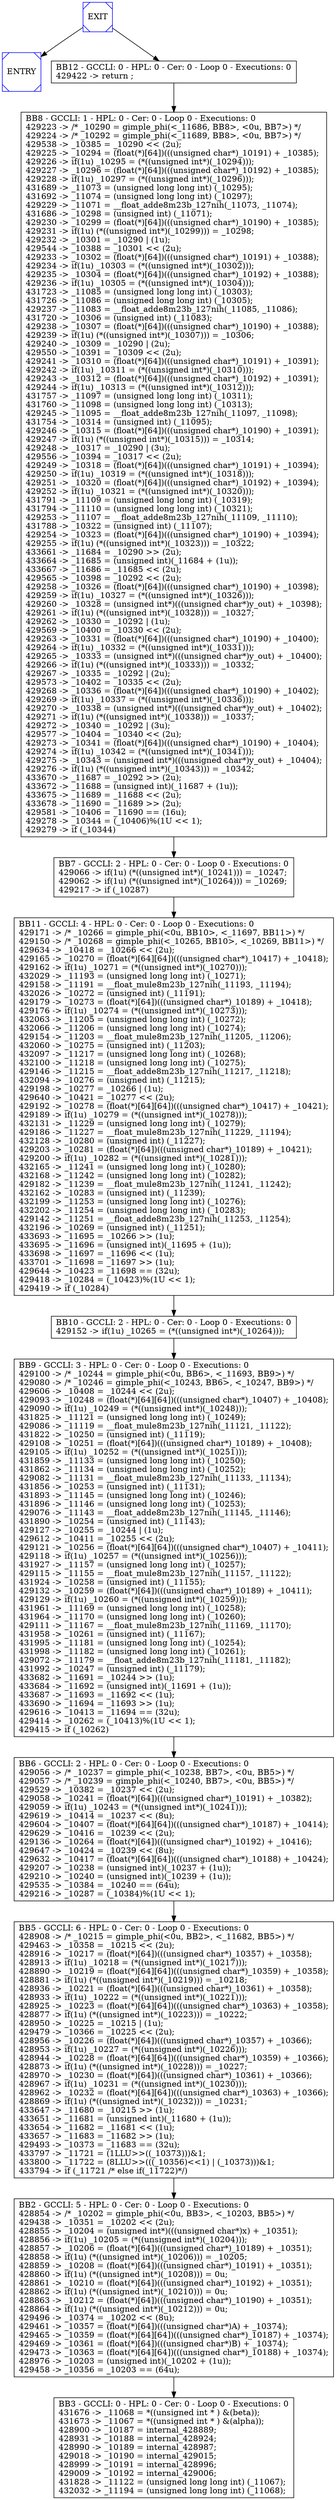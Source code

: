 digraph G {
0[color=blue,shape=Msquare, label="ENTRY"];
1[color=blue,shape=Msquare, label="EXIT"];
2[shape=box, label="BB2 - GCCLI: 5 - HPL: 0 - Cer: 0 - Loop 0 - Executions: 0\l428854 -> /* _10202 = gimple_phi(<0u, BB3>, <_10203, BB5>) */\l429438 -> _10351 = _10202 << (2u);\l428855 -> _10204 = (unsigned int*)(((unsigned char*)x) + _10351);\l428856 -> if(1u) _10205 = (*((unsigned int*)(_10204)));\l428857 -> _10206 = (float(*)[64])(((unsigned char*)_10189) + _10351);\l428858 -> if(1u) (*((unsigned int*)(_10206))) = _10205;\l428859 -> _10208 = (float(*)[64])(((unsigned char*)_10191) + _10351);\l428860 -> if(1u) (*((unsigned int*)(_10208))) = 0u;\l428861 -> _10210 = (float(*)[64])(((unsigned char*)_10192) + _10351);\l428862 -> if(1u) (*((unsigned int*)(_10210))) = 0u;\l428863 -> _10212 = (float(*)[64])(((unsigned char*)_10190) + _10351);\l428864 -> if(1u) (*((unsigned int*)(_10212))) = 0u;\l429496 -> _10374 = _10202 << (8u);\l429461 -> _10357 = (float(*)[64])(((unsigned char*)A) + _10374);\l429465 -> _10359 = (float(*)[64][64])(((unsigned char*)_10187) + _10374);\l429469 -> _10361 = (float(*)[64])(((unsigned char*)B) + _10374);\l429473 -> _10363 = (float(*)[64][64])(((unsigned char*)_10188) + _10374);\l428976 -> _10203 = (unsigned int)(_10202 + (1u));\l429458 -> _10356 = _10203 == (64u);\l"];
3[shape=box, label="BB3 - GCCLI: 0 - HPL: 0 - Cer: 0 - Loop 0 - Executions: 0\n431676 -> _11068 = *((unsigned int * ) &(beta));\l431673 -> _11067 = *((unsigned int * ) &(alpha));\l428900 -> _10187 = internal_428889;\l428931 -> _10188 = internal_428924;\l428990 -> _10189 = internal_428987;\l429018 -> _10190 = internal_429015;\l428999 -> _10191 = internal_428996;\l429009 -> _10192 = internal_429006;\l431828 -> _11122 = (unsigned long long int) (_11067);\l432032 -> _11194 = (unsigned long long int) (_11068);\l"];
4[shape=box, label="BB5 - GCCLI: 6 - HPL: 0 - Cer: 0 - Loop 0 - Executions: 0\l428908 -> /* _10215 = gimple_phi(<0u, BB2>, <_11682, BB5>) */\l429463 -> _10358 = _10215 << (2u);\l428916 -> _10217 = (float(*)[64])(((unsigned char*)_10357) + _10358);\l428913 -> if(1u) _10218 = (*((unsigned int*)(_10217)));\l428890 -> _10219 = (float(*)[64][64])(((unsigned char*)_10359) + _10358);\l428881 -> if(1u) (*((unsigned int*)(_10219))) = _10218;\l428936 -> _10221 = (float(*)[64])(((unsigned char*)_10361) + _10358);\l428933 -> if(1u) _10222 = (*((unsigned int*)(_10221)));\l428925 -> _10223 = (float(*)[64][64])(((unsigned char*)_10363) + _10358);\l428877 -> if(1u) (*((unsigned int*)(_10223))) = _10222;\l428950 -> _10225 = _10215 | (1u);\l429479 -> _10366 = _10225 << (2u);\l428956 -> _10226 = (float(*)[64])(((unsigned char*)_10357) + _10366);\l428953 -> if(1u) _10227 = (*((unsigned int*)(_10226)));\l428944 -> _10228 = (float(*)[64][64])(((unsigned char*)_10359) + _10366);\l428873 -> if(1u) (*((unsigned int*)(_10228))) = _10227;\l428970 -> _10230 = (float(*)[64])(((unsigned char*)_10361) + _10366);\l428967 -> if(1u) _10231 = (*((unsigned int*)(_10230)));\l428962 -> _10232 = (float(*)[64][64])(((unsigned char*)_10363) + _10366);\l428869 -> if(1u) (*((unsigned int*)(_10232))) = _10231;\l433647 -> _11680 = _10215 >> (1u);\l433651 -> _11681 = (unsigned int)(_11680 + (1u));\l433654 -> _11682 = _11681 << (1u);\l433657 -> _11683 = _11682 >> (1u);\l429493 -> _10373 = _11683 == (32u);\l433797 -> _11721 = (1LLU>>((_10373)))&1;\l433800 -> _11722 = (8LLU>>(((_10356)<<1) | (_10373)))&1;\l433794 -> if (_11721 /* else if(_11722)*/)\l"];
5[shape=box, label="BB6 - GCCLI: 2 - HPL: 0 - Cer: 0 - Loop 0 - Executions: 0\l429056 -> /* _10237 = gimple_phi(<_10238, BB7>, <0u, BB5>) */\l429057 -> /* _10239 = gimple_phi(<_10240, BB7>, <0u, BB5>) */\l429529 -> _10382 = _10237 << (2u);\l429058 -> _10241 = (float(*)[64])(((unsigned char*)_10191) + _10382);\l429059 -> if(1u) _10243 = (*((unsigned int*)(_10241)));\l429619 -> _10414 = _10237 << (8u);\l429604 -> _10407 = (float(*)[64][64])(((unsigned char*)_10187) + _10414);\l429629 -> _10416 = _10239 << (2u);\l429136 -> _10264 = (float(*)[64])(((unsigned char*)_10192) + _10416);\l429647 -> _10424 = _10239 << (8u);\l429632 -> _10417 = (float(*)[64][64])(((unsigned char*)_10188) + _10424);\l429207 -> _10238 = (unsigned int)(_10237 + (1u));\l429210 -> _10240 = (unsigned int)(_10239 + (1u));\l429535 -> _10384 = _10240 == (64u);\l429216 -> _10287 = (_10384)%(1U << 1);\l"];
6[shape=box, label="BB7 - GCCLI: 2 - HPL: 0 - Cer: 0 - Loop 0 - Executions: 0\n429066 -> if(1u) (*((unsigned int*)(_10241))) = _10247;\l429062 -> if(1u) (*((unsigned int*)(_10264))) = _10269;\l429217 -> if (_10287)\l"];
7[shape=box, label="BB8 - GCCLI: 1 - HPL: 0 - Cer: 0 - Loop 0 - Executions: 0\l429223 -> /* _10290 = gimple_phi(<_11686, BB8>, <0u, BB7>) */\l429224 -> /* _10292 = gimple_phi(<_11689, BB8>, <0u, BB7>) */\l429538 -> _10385 = _10290 << (2u);\l429225 -> _10294 = (float(*)[64])(((unsigned char*)_10191) + _10385);\l429226 -> if(1u) _10295 = (*((unsigned int*)(_10294)));\l429227 -> _10296 = (float(*)[64])(((unsigned char*)_10192) + _10385);\l429228 -> if(1u) _10297 = (*((unsigned int*)(_10296)));\l431689 -> _11073 = (unsigned long long int) (_10295);\l431692 -> _11074 = (unsigned long long int) (_10297);\l429229 -> _11071 = __float_adde8m23b_127nih(_11073, _11074);\l431686 -> _10298 = (unsigned int) (_11071);\l429230 -> _10299 = (float(*)[64])(((unsigned char*)_10190) + _10385);\l429231 -> if(1u) (*((unsigned int*)(_10299))) = _10298;\l429232 -> _10301 = _10290 | (1u);\l429544 -> _10388 = _10301 << (2u);\l429233 -> _10302 = (float(*)[64])(((unsigned char*)_10191) + _10388);\l429234 -> if(1u) _10303 = (*((unsigned int*)(_10302)));\l429235 -> _10304 = (float(*)[64])(((unsigned char*)_10192) + _10388);\l429236 -> if(1u) _10305 = (*((unsigned int*)(_10304)));\l431723 -> _11085 = (unsigned long long int) (_10303);\l431726 -> _11086 = (unsigned long long int) (_10305);\l429237 -> _11083 = __float_adde8m23b_127nih(_11085, _11086);\l431720 -> _10306 = (unsigned int) (_11083);\l429238 -> _10307 = (float(*)[64])(((unsigned char*)_10190) + _10388);\l429239 -> if(1u) (*((unsigned int*)(_10307))) = _10306;\l429240 -> _10309 = _10290 | (2u);\l429550 -> _10391 = _10309 << (2u);\l429241 -> _10310 = (float(*)[64])(((unsigned char*)_10191) + _10391);\l429242 -> if(1u) _10311 = (*((unsigned int*)(_10310)));\l429243 -> _10312 = (float(*)[64])(((unsigned char*)_10192) + _10391);\l429244 -> if(1u) _10313 = (*((unsigned int*)(_10312)));\l431757 -> _11097 = (unsigned long long int) (_10311);\l431760 -> _11098 = (unsigned long long int) (_10313);\l429245 -> _11095 = __float_adde8m23b_127nih(_11097, _11098);\l431754 -> _10314 = (unsigned int) (_11095);\l429246 -> _10315 = (float(*)[64])(((unsigned char*)_10190) + _10391);\l429247 -> if(1u) (*((unsigned int*)(_10315))) = _10314;\l429248 -> _10317 = _10290 | (3u);\l429556 -> _10394 = _10317 << (2u);\l429249 -> _10318 = (float(*)[64])(((unsigned char*)_10191) + _10394);\l429250 -> if(1u) _10319 = (*((unsigned int*)(_10318)));\l429251 -> _10320 = (float(*)[64])(((unsigned char*)_10192) + _10394);\l429252 -> if(1u) _10321 = (*((unsigned int*)(_10320)));\l431791 -> _11109 = (unsigned long long int) (_10319);\l431794 -> _11110 = (unsigned long long int) (_10321);\l429253 -> _11107 = __float_adde8m23b_127nih(_11109, _11110);\l431788 -> _10322 = (unsigned int) (_11107);\l429254 -> _10323 = (float(*)[64])(((unsigned char*)_10190) + _10394);\l429255 -> if(1u) (*((unsigned int*)(_10323))) = _10322;\l433661 -> _11684 = _10290 >> (2u);\l433664 -> _11685 = (unsigned int)(_11684 + (1u));\l433667 -> _11686 = _11685 << (2u);\l429565 -> _10398 = _10292 << (2u);\l429258 -> _10326 = (float(*)[64])(((unsigned char*)_10190) + _10398);\l429259 -> if(1u) _10327 = (*((unsigned int*)(_10326)));\l429260 -> _10328 = (unsigned int*)(((unsigned char*)y_out) + _10398);\l429261 -> if(1u) (*((unsigned int*)(_10328))) = _10327;\l429262 -> _10330 = _10292 | (1u);\l429569 -> _10400 = _10330 << (2u);\l429263 -> _10331 = (float(*)[64])(((unsigned char*)_10190) + _10400);\l429264 -> if(1u) _10332 = (*((unsigned int*)(_10331)));\l429265 -> _10333 = (unsigned int*)(((unsigned char*)y_out) + _10400);\l429266 -> if(1u) (*((unsigned int*)(_10333))) = _10332;\l429267 -> _10335 = _10292 | (2u);\l429573 -> _10402 = _10335 << (2u);\l429268 -> _10336 = (float(*)[64])(((unsigned char*)_10190) + _10402);\l429269 -> if(1u) _10337 = (*((unsigned int*)(_10336)));\l429270 -> _10338 = (unsigned int*)(((unsigned char*)y_out) + _10402);\l429271 -> if(1u) (*((unsigned int*)(_10338))) = _10337;\l429272 -> _10340 = _10292 | (3u);\l429577 -> _10404 = _10340 << (2u);\l429273 -> _10341 = (float(*)[64])(((unsigned char*)_10190) + _10404);\l429274 -> if(1u) _10342 = (*((unsigned int*)(_10341)));\l429275 -> _10343 = (unsigned int*)(((unsigned char*)y_out) + _10404);\l429276 -> if(1u) (*((unsigned int*)(_10343))) = _10342;\l433670 -> _11687 = _10292 >> (2u);\l433672 -> _11688 = (unsigned int)(_11687 + (1u));\l433675 -> _11689 = _11688 << (2u);\l433678 -> _11690 = _11689 >> (2u);\l429581 -> _10406 = _11690 == (16u);\l429278 -> _10344 = (_10406)%(1U << 1);\l429279 -> if (_10344)\l"];
8[shape=box, label="BB9 - GCCLI: 3 - HPL: 0 - Cer: 0 - Loop 0 - Executions: 0\l429100 -> /* _10244 = gimple_phi(<0u, BB6>, <_11693, BB9>) */\l429080 -> /* _10246 = gimple_phi(<_10243, BB6>, <_10247, BB9>) */\l429606 -> _10408 = _10244 << (2u);\l429093 -> _10248 = (float(*)[64][64])(((unsigned char*)_10407) + _10408);\l429090 -> if(1u) _10249 = (*((unsigned int*)(_10248)));\l431825 -> _11121 = (unsigned long long int) (_10249);\l429086 -> _11119 = __float_mule8m23b_127nih(_11121, _11122);\l431822 -> _10250 = (unsigned int) (_11119);\l429108 -> _10251 = (float(*)[64])(((unsigned char*)_10189) + _10408);\l429105 -> if(1u) _10252 = (*((unsigned int*)(_10251)));\l431859 -> _11133 = (unsigned long long int) (_10250);\l431862 -> _11134 = (unsigned long long int) (_10252);\l429082 -> _11131 = __float_mule8m23b_127nih(_11133, _11134);\l431856 -> _10253 = (unsigned int) (_11131);\l431893 -> _11145 = (unsigned long long int) (_10246);\l431896 -> _11146 = (unsigned long long int) (_10253);\l429076 -> _11143 = __float_adde8m23b_127nih(_11145, _11146);\l431890 -> _10254 = (unsigned int) (_11143);\l429127 -> _10255 = _10244 | (1u);\l429612 -> _10411 = _10255 << (2u);\l429121 -> _10256 = (float(*)[64][64])(((unsigned char*)_10407) + _10411);\l429118 -> if(1u) _10257 = (*((unsigned int*)(_10256)));\l431927 -> _11157 = (unsigned long long int) (_10257);\l429115 -> _11155 = __float_mule8m23b_127nih(_11157, _11122);\l431924 -> _10258 = (unsigned int) (_11155);\l429132 -> _10259 = (float(*)[64])(((unsigned char*)_10189) + _10411);\l429129 -> if(1u) _10260 = (*((unsigned int*)(_10259)));\l431961 -> _11169 = (unsigned long long int) (_10258);\l431964 -> _11170 = (unsigned long long int) (_10260);\l429111 -> _11167 = __float_mule8m23b_127nih(_11169, _11170);\l431958 -> _10261 = (unsigned int) (_11167);\l431995 -> _11181 = (unsigned long long int) (_10254);\l431998 -> _11182 = (unsigned long long int) (_10261);\l429072 -> _11179 = __float_adde8m23b_127nih(_11181, _11182);\l431992 -> _10247 = (unsigned int) (_11179);\l433682 -> _11691 = _10244 >> (1u);\l433684 -> _11692 = (unsigned int)(_11691 + (1u));\l433687 -> _11693 = _11692 << (1u);\l433690 -> _11694 = _11693 >> (1u);\l429616 -> _10413 = _11694 == (32u);\l429414 -> _10262 = (_10413)%(1U << 1);\l429415 -> if (_10262)\l"];
9[shape=box, label="BB10 - GCCLI: 2 - HPL: 0 - Cer: 0 - Loop 0 - Executions: 0\n429152 -> if(1u) _10265 = (*((unsigned int*)(_10264)));\l"];
10[shape=box, label="BB11 - GCCLI: 4 - HPL: 0 - Cer: 0 - Loop 0 - Executions: 0\l429171 -> /* _10266 = gimple_phi(<0u, BB10>, <_11697, BB11>) */\l429150 -> /* _10268 = gimple_phi(<_10265, BB10>, <_10269, BB11>) */\l429634 -> _10418 = _10266 << (2u);\l429165 -> _10270 = (float(*)[64][64])(((unsigned char*)_10417) + _10418);\l429162 -> if(1u) _10271 = (*((unsigned int*)(_10270)));\l432029 -> _11193 = (unsigned long long int) (_10271);\l429158 -> _11191 = __float_mule8m23b_127nih(_11193, _11194);\l432026 -> _10272 = (unsigned int) (_11191);\l429179 -> _10273 = (float(*)[64])(((unsigned char*)_10189) + _10418);\l429176 -> if(1u) _10274 = (*((unsigned int*)(_10273)));\l432063 -> _11205 = (unsigned long long int) (_10272);\l432066 -> _11206 = (unsigned long long int) (_10274);\l429154 -> _11203 = __float_mule8m23b_127nih(_11205, _11206);\l432060 -> _10275 = (unsigned int) (_11203);\l432097 -> _11217 = (unsigned long long int) (_10268);\l432100 -> _11218 = (unsigned long long int) (_10275);\l429146 -> _11215 = __float_adde8m23b_127nih(_11217, _11218);\l432094 -> _10276 = (unsigned int) (_11215);\l429198 -> _10277 = _10266 | (1u);\l429640 -> _10421 = _10277 << (2u);\l429192 -> _10278 = (float(*)[64][64])(((unsigned char*)_10417) + _10421);\l429189 -> if(1u) _10279 = (*((unsigned int*)(_10278)));\l432131 -> _11229 = (unsigned long long int) (_10279);\l429186 -> _11227 = __float_mule8m23b_127nih(_11229, _11194);\l432128 -> _10280 = (unsigned int) (_11227);\l429203 -> _10281 = (float(*)[64])(((unsigned char*)_10189) + _10421);\l429200 -> if(1u) _10282 = (*((unsigned int*)(_10281)));\l432165 -> _11241 = (unsigned long long int) (_10280);\l432168 -> _11242 = (unsigned long long int) (_10282);\l429182 -> _11239 = __float_mule8m23b_127nih(_11241, _11242);\l432162 -> _10283 = (unsigned int) (_11239);\l432199 -> _11253 = (unsigned long long int) (_10276);\l432202 -> _11254 = (unsigned long long int) (_10283);\l429142 -> _11251 = __float_adde8m23b_127nih(_11253, _11254);\l432196 -> _10269 = (unsigned int) (_11251);\l433693 -> _11695 = _10266 >> (1u);\l433695 -> _11696 = (unsigned int)(_11695 + (1u));\l433698 -> _11697 = _11696 << (1u);\l433701 -> _11698 = _11697 >> (1u);\l429644 -> _10423 = _11698 == (32u);\l429418 -> _10284 = (_10423)%(1U << 1);\l429419 -> if (_10284)\l"];
11[shape=box, label="BB12 - GCCLI: 0 - HPL: 0 - Cer: 0 - Loop 0 - Executions: 0\n429422 -> return ;\l"];
4->2 [fontcolor=blue];
5->4 [fontcolor=blue];
8->5 [fontcolor=blue];
7->6 [fontcolor=blue];
11->7 [fontcolor=blue];
2->3 [fontcolor=blue];
1->0 [fontcolor=blue];
9->8 [fontcolor=blue];
10->9 [fontcolor=blue];
1->11 [fontcolor=blue];
6->10 [fontcolor=blue];
}
